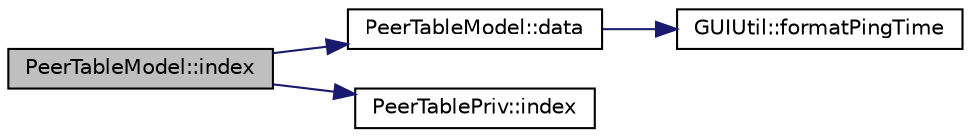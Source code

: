 digraph "PeerTableModel::index"
{
  edge [fontname="Helvetica",fontsize="10",labelfontname="Helvetica",labelfontsize="10"];
  node [fontname="Helvetica",fontsize="10",shape=record];
  rankdir="LR";
  Node29 [label="PeerTableModel::index",height=0.2,width=0.4,color="black", fillcolor="grey75", style="filled", fontcolor="black"];
  Node29 -> Node30 [color="midnightblue",fontsize="10",style="solid",fontname="Helvetica"];
  Node30 [label="PeerTableModel::data",height=0.2,width=0.4,color="black", fillcolor="white", style="filled",URL="$d7/d25/class_peer_table_model.html#a7229a1e75b1ecab25add4098b6bb9d27"];
  Node30 -> Node31 [color="midnightblue",fontsize="10",style="solid",fontname="Helvetica"];
  Node31 [label="GUIUtil::formatPingTime",height=0.2,width=0.4,color="black", fillcolor="white", style="filled",URL="$d1/d87/namespace_g_u_i_util.html#a432bcee36e242a968c9149fadfba44fa"];
  Node29 -> Node32 [color="midnightblue",fontsize="10",style="solid",fontname="Helvetica"];
  Node32 [label="PeerTablePriv::index",height=0.2,width=0.4,color="black", fillcolor="white", style="filled",URL="$dd/d0b/class_peer_table_priv.html#a58c817cce967ddd5ae4bad622bfaecb4"];
}
